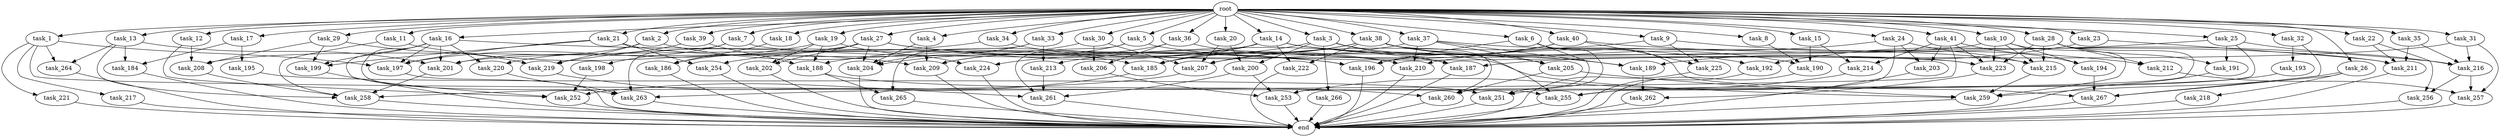 digraph G {
  root [size="0.000000"];
  task_1 [size="1024.000000"];
  task_2 [size="1024.000000"];
  task_3 [size="1024.000000"];
  task_4 [size="1024.000000"];
  task_5 [size="1024.000000"];
  task_6 [size="1024.000000"];
  task_7 [size="1024.000000"];
  task_8 [size="1024.000000"];
  task_9 [size="1024.000000"];
  task_10 [size="1024.000000"];
  task_11 [size="1024.000000"];
  task_12 [size="1024.000000"];
  task_13 [size="1024.000000"];
  task_14 [size="1024.000000"];
  task_15 [size="1024.000000"];
  task_16 [size="1024.000000"];
  task_17 [size="1024.000000"];
  task_18 [size="1024.000000"];
  task_19 [size="1024.000000"];
  task_20 [size="1024.000000"];
  task_21 [size="1024.000000"];
  task_22 [size="1024.000000"];
  task_23 [size="1024.000000"];
  task_24 [size="1024.000000"];
  task_25 [size="1024.000000"];
  task_26 [size="1024.000000"];
  task_27 [size="1024.000000"];
  task_28 [size="1024.000000"];
  task_29 [size="1024.000000"];
  task_30 [size="1024.000000"];
  task_31 [size="1024.000000"];
  task_32 [size="1024.000000"];
  task_33 [size="1024.000000"];
  task_34 [size="1024.000000"];
  task_35 [size="1024.000000"];
  task_36 [size="1024.000000"];
  task_37 [size="1024.000000"];
  task_38 [size="1024.000000"];
  task_39 [size="1024.000000"];
  task_40 [size="1024.000000"];
  task_41 [size="1024.000000"];
  task_184 [size="446676598784.000000"];
  task_185 [size="970662608896.000000"];
  task_186 [size="292057776128.000000"];
  task_187 [size="712964571136.000000"];
  task_188 [size="661424963584.000000"];
  task_189 [size="661424963584.000000"];
  task_190 [size="523986010112.000000"];
  task_191 [size="1073741824000.000000"];
  task_192 [size="249108103168.000000"];
  task_193 [size="34359738368.000000"];
  task_194 [size="635655159808.000000"];
  task_195 [size="309237645312.000000"];
  task_196 [size="979252543488.000000"];
  task_197 [size="1202590842880.000000"];
  task_198 [size="695784701952.000000"];
  task_199 [size="558345748480.000000"];
  task_200 [size="936302870528.000000"];
  task_201 [size="1211180777472.000000"];
  task_202 [size="523986010112.000000"];
  task_203 [size="498216206336.000000"];
  task_204 [size="773094113280.000000"];
  task_205 [size="214748364800.000000"];
  task_206 [size="635655159808.000000"];
  task_207 [size="1932735283200.000000"];
  task_208 [size="506806140928.000000"];
  task_209 [size="798863917056.000000"];
  task_210 [size="670014898176.000000"];
  task_211 [size="678604832768.000000"];
  task_212 [size="1408749273088.000000"];
  task_213 [size="730144440320.000000"];
  task_214 [size="558345748480.000000"];
  task_215 [size="1288490188800.000000"];
  task_216 [size="1271310319616.000000"];
  task_217 [size="549755813888.000000"];
  task_218 [size="77309411328.000000"];
  task_219 [size="1185410973696.000000"];
  task_220 [size="523986010112.000000"];
  task_221 [size="549755813888.000000"];
  task_222 [size="343597383680.000000"];
  task_223 [size="2499670966272.000000"];
  task_224 [size="343597383680.000000"];
  task_225 [size="970662608896.000000"];
  task_251 [size="944892805120.000000"];
  task_252 [size="1245540515840.000000"];
  task_253 [size="2413771620352.000000"];
  task_254 [size="68719476736.000000"];
  task_255 [size="1245540515840.000000"];
  task_256 [size="764504178688.000000"];
  task_257 [size="1829656068096.000000"];
  task_258 [size="1357209665536.000000"];
  task_259 [size="1340029796352.000000"];
  task_260 [size="841813590016.000000"];
  task_261 [size="2396591751168.000000"];
  task_262 [size="970662608896.000000"];
  task_263 [size="2121713844224.000000"];
  task_264 [size="687194767360.000000"];
  task_265 [size="730144440320.000000"];
  task_266 [size="77309411328.000000"];
  task_267 [size="566935683072.000000"];
  end [size="0.000000"];

  root -> task_1 [size="1.000000"];
  root -> task_2 [size="1.000000"];
  root -> task_3 [size="1.000000"];
  root -> task_4 [size="1.000000"];
  root -> task_5 [size="1.000000"];
  root -> task_6 [size="1.000000"];
  root -> task_7 [size="1.000000"];
  root -> task_8 [size="1.000000"];
  root -> task_9 [size="1.000000"];
  root -> task_10 [size="1.000000"];
  root -> task_11 [size="1.000000"];
  root -> task_12 [size="1.000000"];
  root -> task_13 [size="1.000000"];
  root -> task_14 [size="1.000000"];
  root -> task_15 [size="1.000000"];
  root -> task_16 [size="1.000000"];
  root -> task_17 [size="1.000000"];
  root -> task_18 [size="1.000000"];
  root -> task_19 [size="1.000000"];
  root -> task_20 [size="1.000000"];
  root -> task_21 [size="1.000000"];
  root -> task_22 [size="1.000000"];
  root -> task_23 [size="1.000000"];
  root -> task_24 [size="1.000000"];
  root -> task_25 [size="1.000000"];
  root -> task_26 [size="1.000000"];
  root -> task_27 [size="1.000000"];
  root -> task_28 [size="1.000000"];
  root -> task_29 [size="1.000000"];
  root -> task_30 [size="1.000000"];
  root -> task_31 [size="1.000000"];
  root -> task_32 [size="1.000000"];
  root -> task_33 [size="1.000000"];
  root -> task_34 [size="1.000000"];
  root -> task_35 [size="1.000000"];
  root -> task_36 [size="1.000000"];
  root -> task_37 [size="1.000000"];
  root -> task_38 [size="1.000000"];
  root -> task_39 [size="1.000000"];
  root -> task_40 [size="1.000000"];
  root -> task_41 [size="1.000000"];
  task_1 -> task_197 [size="536870912.000000"];
  task_1 -> task_217 [size="536870912.000000"];
  task_1 -> task_221 [size="536870912.000000"];
  task_1 -> task_255 [size="536870912.000000"];
  task_1 -> task_264 [size="536870912.000000"];
  task_2 -> task_185 [size="536870912.000000"];
  task_2 -> task_201 [size="536870912.000000"];
  task_2 -> task_219 [size="536870912.000000"];
  task_3 -> task_185 [size="75497472.000000"];
  task_3 -> task_187 [size="75497472.000000"];
  task_3 -> task_200 [size="75497472.000000"];
  task_3 -> task_205 [size="75497472.000000"];
  task_3 -> task_266 [size="75497472.000000"];
  task_4 -> task_204 [size="33554432.000000"];
  task_4 -> task_209 [size="33554432.000000"];
  task_5 -> task_209 [size="301989888.000000"];
  task_5 -> task_223 [size="301989888.000000"];
  task_5 -> task_261 [size="301989888.000000"];
  task_6 -> task_196 [size="33554432.000000"];
  task_6 -> task_251 [size="33554432.000000"];
  task_6 -> task_260 [size="33554432.000000"];
  task_6 -> task_267 [size="33554432.000000"];
  task_7 -> task_198 [size="679477248.000000"];
  task_7 -> task_223 [size="679477248.000000"];
  task_7 -> task_263 [size="679477248.000000"];
  task_8 -> task_190 [size="75497472.000000"];
  task_9 -> task_207 [size="536870912.000000"];
  task_9 -> task_212 [size="536870912.000000"];
  task_9 -> task_225 [size="536870912.000000"];
  task_10 -> task_194 [size="209715200.000000"];
  task_10 -> task_201 [size="209715200.000000"];
  task_10 -> task_215 [size="209715200.000000"];
  task_10 -> task_223 [size="209715200.000000"];
  task_10 -> task_259 [size="209715200.000000"];
  task_11 -> task_209 [size="33554432.000000"];
  task_11 -> task_258 [size="33554432.000000"];
  task_12 -> task_208 [size="75497472.000000"];
  task_12 -> task_252 [size="75497472.000000"];
  task_13 -> task_184 [size="134217728.000000"];
  task_13 -> task_201 [size="134217728.000000"];
  task_13 -> task_258 [size="134217728.000000"];
  task_13 -> task_264 [size="134217728.000000"];
  task_14 -> task_185 [size="33554432.000000"];
  task_14 -> task_192 [size="33554432.000000"];
  task_14 -> task_211 [size="33554432.000000"];
  task_14 -> task_222 [size="33554432.000000"];
  task_14 -> task_224 [size="33554432.000000"];
  task_14 -> task_254 [size="33554432.000000"];
  task_15 -> task_190 [size="134217728.000000"];
  task_15 -> task_214 [size="134217728.000000"];
  task_16 -> task_196 [size="301989888.000000"];
  task_16 -> task_197 [size="301989888.000000"];
  task_16 -> task_199 [size="301989888.000000"];
  task_16 -> task_201 [size="301989888.000000"];
  task_16 -> task_220 [size="301989888.000000"];
  task_16 -> task_252 [size="301989888.000000"];
  task_16 -> task_263 [size="301989888.000000"];
  task_17 -> task_184 [size="301989888.000000"];
  task_17 -> task_195 [size="301989888.000000"];
  task_18 -> task_186 [size="75497472.000000"];
  task_19 -> task_188 [size="301989888.000000"];
  task_19 -> task_197 [size="301989888.000000"];
  task_19 -> task_202 [size="301989888.000000"];
  task_19 -> task_224 [size="301989888.000000"];
  task_20 -> task_200 [size="838860800.000000"];
  task_20 -> task_207 [size="838860800.000000"];
  task_21 -> task_197 [size="33554432.000000"];
  task_21 -> task_199 [size="33554432.000000"];
  task_21 -> task_210 [size="33554432.000000"];
  task_21 -> task_254 [size="33554432.000000"];
  task_22 -> task_211 [size="209715200.000000"];
  task_22 -> task_256 [size="209715200.000000"];
  task_23 -> task_189 [size="209715200.000000"];
  task_23 -> task_211 [size="209715200.000000"];
  task_24 -> task_203 [size="75497472.000000"];
  task_24 -> task_210 [size="75497472.000000"];
  task_24 -> task_215 [size="75497472.000000"];
  task_24 -> task_255 [size="75497472.000000"];
  task_25 -> task_191 [size="209715200.000000"];
  task_25 -> task_192 [size="209715200.000000"];
  task_25 -> task_216 [size="209715200.000000"];
  task_25 -> task_251 [size="209715200.000000"];
  task_26 -> task_218 [size="75497472.000000"];
  task_26 -> task_259 [size="75497472.000000"];
  task_26 -> task_267 [size="75497472.000000"];
  task_27 -> task_186 [size="209715200.000000"];
  task_27 -> task_187 [size="209715200.000000"];
  task_27 -> task_196 [size="209715200.000000"];
  task_27 -> task_202 [size="209715200.000000"];
  task_27 -> task_204 [size="209715200.000000"];
  task_27 -> task_208 [size="209715200.000000"];
  task_28 -> task_191 [size="838860800.000000"];
  task_28 -> task_212 [size="838860800.000000"];
  task_28 -> task_215 [size="838860800.000000"];
  task_28 -> task_223 [size="838860800.000000"];
  task_28 -> task_253 [size="838860800.000000"];
  task_29 -> task_199 [size="209715200.000000"];
  task_29 -> task_208 [size="209715200.000000"];
  task_29 -> task_219 [size="209715200.000000"];
  task_30 -> task_204 [size="209715200.000000"];
  task_30 -> task_206 [size="209715200.000000"];
  task_30 -> task_207 [size="209715200.000000"];
  task_31 -> task_187 [size="411041792.000000"];
  task_31 -> task_216 [size="411041792.000000"];
  task_31 -> task_257 [size="411041792.000000"];
  task_32 -> task_193 [size="33554432.000000"];
  task_32 -> task_267 [size="33554432.000000"];
  task_33 -> task_204 [size="301989888.000000"];
  task_33 -> task_213 [size="301989888.000000"];
  task_33 -> task_265 [size="301989888.000000"];
  task_34 -> task_210 [size="411041792.000000"];
  task_34 -> task_219 [size="411041792.000000"];
  task_35 -> task_211 [size="209715200.000000"];
  task_35 -> task_216 [size="209715200.000000"];
  task_36 -> task_206 [size="411041792.000000"];
  task_36 -> task_209 [size="411041792.000000"];
  task_36 -> task_259 [size="411041792.000000"];
  task_37 -> task_188 [size="134217728.000000"];
  task_37 -> task_189 [size="134217728.000000"];
  task_37 -> task_205 [size="134217728.000000"];
  task_37 -> task_210 [size="134217728.000000"];
  task_37 -> task_215 [size="134217728.000000"];
  task_38 -> task_185 [size="301989888.000000"];
  task_38 -> task_189 [size="301989888.000000"];
  task_38 -> task_190 [size="301989888.000000"];
  task_38 -> task_207 [size="301989888.000000"];
  task_38 -> task_222 [size="301989888.000000"];
  task_38 -> task_255 [size="301989888.000000"];
  task_38 -> task_260 [size="301989888.000000"];
  task_39 -> task_188 [size="209715200.000000"];
  task_39 -> task_220 [size="209715200.000000"];
  task_40 -> task_196 [size="411041792.000000"];
  task_40 -> task_213 [size="411041792.000000"];
  task_40 -> task_216 [size="411041792.000000"];
  task_40 -> task_225 [size="411041792.000000"];
  task_41 -> task_194 [size="411041792.000000"];
  task_41 -> task_203 [size="411041792.000000"];
  task_41 -> task_214 [size="411041792.000000"];
  task_41 -> task_223 [size="411041792.000000"];
  task_41 -> task_263 [size="411041792.000000"];
  task_184 -> end [size="1.000000"];
  task_185 -> task_252 [size="536870912.000000"];
  task_186 -> end [size="1.000000"];
  task_187 -> end [size="1.000000"];
  task_188 -> task_260 [size="411041792.000000"];
  task_188 -> task_265 [size="411041792.000000"];
  task_189 -> task_262 [size="411041792.000000"];
  task_190 -> end [size="1.000000"];
  task_191 -> end [size="1.000000"];
  task_192 -> end [size="1.000000"];
  task_193 -> task_255 [size="301989888.000000"];
  task_194 -> task_267 [size="411041792.000000"];
  task_195 -> task_251 [size="679477248.000000"];
  task_196 -> end [size="1.000000"];
  task_197 -> end [size="1.000000"];
  task_198 -> task_252 [size="301989888.000000"];
  task_199 -> end [size="1.000000"];
  task_200 -> task_253 [size="679477248.000000"];
  task_200 -> task_261 [size="679477248.000000"];
  task_201 -> task_258 [size="209715200.000000"];
  task_202 -> end [size="1.000000"];
  task_203 -> end [size="1.000000"];
  task_204 -> end [size="1.000000"];
  task_205 -> task_259 [size="75497472.000000"];
  task_205 -> task_260 [size="75497472.000000"];
  task_206 -> task_253 [size="301989888.000000"];
  task_207 -> task_258 [size="536870912.000000"];
  task_208 -> task_258 [size="411041792.000000"];
  task_209 -> end [size="1.000000"];
  task_210 -> end [size="1.000000"];
  task_211 -> end [size="1.000000"];
  task_212 -> task_257 [size="838860800.000000"];
  task_213 -> task_261 [size="679477248.000000"];
  task_214 -> task_253 [size="536870912.000000"];
  task_215 -> task_259 [size="536870912.000000"];
  task_216 -> task_256 [size="536870912.000000"];
  task_216 -> task_257 [size="536870912.000000"];
  task_217 -> end [size="1.000000"];
  task_218 -> end [size="1.000000"];
  task_219 -> task_261 [size="679477248.000000"];
  task_220 -> task_263 [size="679477248.000000"];
  task_221 -> end [size="1.000000"];
  task_222 -> end [size="1.000000"];
  task_223 -> task_262 [size="536870912.000000"];
  task_224 -> end [size="1.000000"];
  task_225 -> end [size="1.000000"];
  task_251 -> end [size="1.000000"];
  task_252 -> end [size="1.000000"];
  task_253 -> end [size="1.000000"];
  task_254 -> end [size="1.000000"];
  task_255 -> end [size="1.000000"];
  task_256 -> end [size="1.000000"];
  task_257 -> end [size="1.000000"];
  task_258 -> end [size="1.000000"];
  task_259 -> end [size="1.000000"];
  task_260 -> end [size="1.000000"];
  task_261 -> end [size="1.000000"];
  task_262 -> end [size="1.000000"];
  task_263 -> end [size="1.000000"];
  task_264 -> end [size="1.000000"];
  task_265 -> end [size="1.000000"];
  task_266 -> end [size="1.000000"];
  task_267 -> end [size="1.000000"];
}
